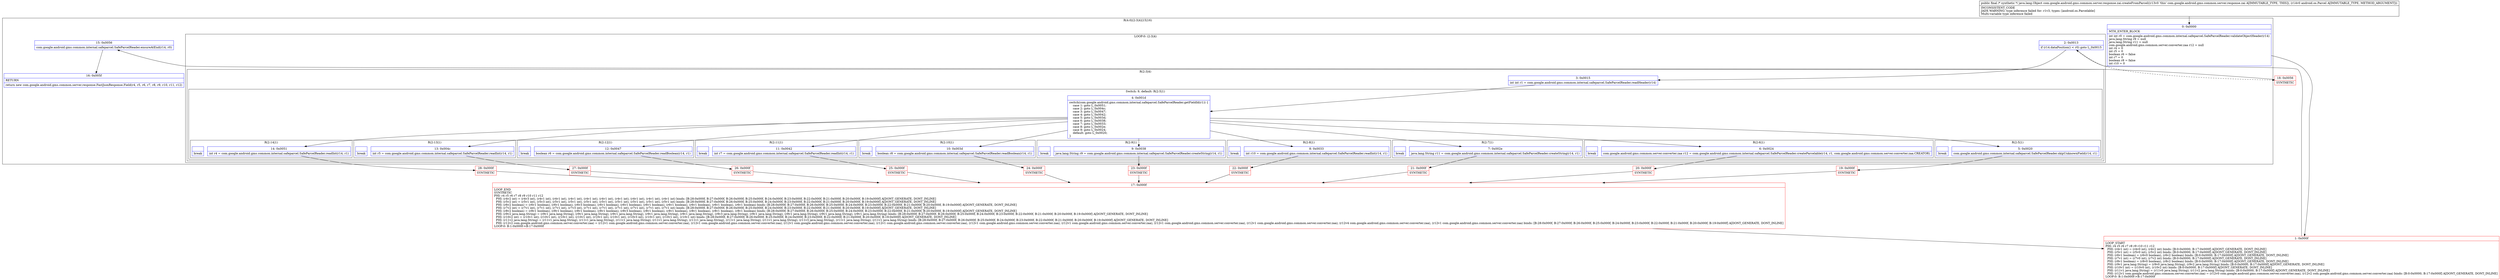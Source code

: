 digraph "CFG forcom.google.android.gms.common.server.response.zai.createFromParcel(Landroid\/os\/Parcel;)Ljava\/lang\/Object;" {
subgraph cluster_Region_714006282 {
label = "R(4:0|(2:3|4)|15|16)";
node [shape=record,color=blue];
Node_0 [shape=record,label="{0\:\ 0x0000|MTH_ENTER_BLOCK\l|int int r0 = com.google.android.gms.common.internal.safeparcel.SafeParcelReader.validateObjectHeader(r14)\ljava.lang.String r9 = null\ljava.lang.String r11 = null\lcom.google.android.gms.common.server.converter.zaa r12 = null\lint r4 = 0\lint r5 = 0\lboolean r6 = false\lint r7 = 0\lboolean r8 = false\lint r10 = 0\l}"];
subgraph cluster_LoopRegion_1843418907 {
label = "LOOP:0: (2:3|4)";
node [shape=record,color=blue];
Node_2 [shape=record,label="{2\:\ 0x0013|if (r14.dataPosition() \< r0) goto L_0x0015\l}"];
subgraph cluster_Region_469299456 {
label = "R(2:3|4)";
node [shape=record,color=blue];
Node_3 [shape=record,label="{3\:\ 0x0015|int int r1 = com.google.android.gms.common.internal.safeparcel.SafeParcelReader.readHeader(r14)\l}"];
subgraph cluster_SwitchRegion_341377715 {
label = "Switch: 9, default: R(2:5|1)";
node [shape=record,color=blue];
Node_4 [shape=record,label="{4\:\ 0x001d|switch(com.google.android.gms.common.internal.safeparcel.SafeParcelReader.getFieldId(r1)) \{\l    case 1: goto L_0x0051;\l    case 2: goto L_0x004c;\l    case 3: goto L_0x0047;\l    case 4: goto L_0x0042;\l    case 5: goto L_0x003d;\l    case 6: goto L_0x0038;\l    case 7: goto L_0x0033;\l    case 8: goto L_0x002e;\l    case 9: goto L_0x0024;\l    default: goto L_0x0020;\l\}\l}"];
subgraph cluster_Region_1713576489 {
label = "R(2:14|1)";
node [shape=record,color=blue];
Node_14 [shape=record,label="{14\:\ 0x0051|int r4 = com.google.android.gms.common.internal.safeparcel.SafeParcelReader.readInt(r14, r1)\l}"];
Node_InsnContainer_1079362138 [shape=record,label="{|break\l}"];
}
subgraph cluster_Region_1994820319 {
label = "R(2:13|1)";
node [shape=record,color=blue];
Node_13 [shape=record,label="{13\:\ 0x004c|int r5 = com.google.android.gms.common.internal.safeparcel.SafeParcelReader.readInt(r14, r1)\l}"];
Node_InsnContainer_1302447806 [shape=record,label="{|break\l}"];
}
subgraph cluster_Region_1375801449 {
label = "R(2:12|1)";
node [shape=record,color=blue];
Node_12 [shape=record,label="{12\:\ 0x0047|boolean r6 = com.google.android.gms.common.internal.safeparcel.SafeParcelReader.readBoolean(r14, r1)\l}"];
Node_InsnContainer_1093955627 [shape=record,label="{|break\l}"];
}
subgraph cluster_Region_2103332370 {
label = "R(2:11|1)";
node [shape=record,color=blue];
Node_11 [shape=record,label="{11\:\ 0x0042|int r7 = com.google.android.gms.common.internal.safeparcel.SafeParcelReader.readInt(r14, r1)\l}"];
Node_InsnContainer_1979370793 [shape=record,label="{|break\l}"];
}
subgraph cluster_Region_55763394 {
label = "R(2:10|1)";
node [shape=record,color=blue];
Node_10 [shape=record,label="{10\:\ 0x003d|boolean r8 = com.google.android.gms.common.internal.safeparcel.SafeParcelReader.readBoolean(r14, r1)\l}"];
Node_InsnContainer_466851550 [shape=record,label="{|break\l}"];
}
subgraph cluster_Region_1146782187 {
label = "R(2:9|1)";
node [shape=record,color=blue];
Node_9 [shape=record,label="{9\:\ 0x0038|java.lang.String r9 = com.google.android.gms.common.internal.safeparcel.SafeParcelReader.createString(r14, r1)\l}"];
Node_InsnContainer_1485059884 [shape=record,label="{|break\l}"];
}
subgraph cluster_Region_1101017861 {
label = "R(2:8|1)";
node [shape=record,color=blue];
Node_8 [shape=record,label="{8\:\ 0x0033|int r10 = com.google.android.gms.common.internal.safeparcel.SafeParcelReader.readInt(r14, r1)\l}"];
Node_InsnContainer_978563391 [shape=record,label="{|break\l}"];
}
subgraph cluster_Region_1438531517 {
label = "R(2:7|1)";
node [shape=record,color=blue];
Node_7 [shape=record,label="{7\:\ 0x002e|java.lang.String r11 = com.google.android.gms.common.internal.safeparcel.SafeParcelReader.createString(r14, r1)\l}"];
Node_InsnContainer_425963737 [shape=record,label="{|break\l}"];
}
subgraph cluster_Region_160746639 {
label = "R(2:6|1)";
node [shape=record,color=blue];
Node_6 [shape=record,label="{6\:\ 0x0024|com.google.android.gms.common.server.converter.zaa r12 = com.google.android.gms.common.internal.safeparcel.SafeParcelReader.createParcelable(r14, r1, com.google.android.gms.common.server.converter.zaa.CREATOR)\l}"];
Node_InsnContainer_511815757 [shape=record,label="{|break\l}"];
}
subgraph cluster_Region_1162507 {
label = "R(2:5|1)";
node [shape=record,color=blue];
Node_5 [shape=record,label="{5\:\ 0x0020|com.google.android.gms.common.internal.safeparcel.SafeParcelReader.skipUnknownField(r14, r1)\l}"];
Node_InsnContainer_1732626918 [shape=record,label="{|break\l}"];
}
}
}
}
Node_15 [shape=record,label="{15\:\ 0x0056|com.google.android.gms.common.internal.safeparcel.SafeParcelReader.ensureAtEnd(r14, r0)\l}"];
Node_16 [shape=record,label="{16\:\ 0x005f|RETURN\l|return new com.google.android.gms.common.server.response.FastJsonResponse.Field(r4, r5, r6, r7, r8, r9, r10, r11, r12)\l}"];
}
Node_1 [shape=record,color=red,label="{1\:\ 0x000f|LOOP_START\lPHI: r4 r5 r6 r7 r8 r9 r10 r11 r12 \l  PHI: (r4v1 int) = (r4v0 int), (r4v2 int) binds: [B:0:0x0000, B:17:0x000f] A[DONT_GENERATE, DONT_INLINE]\l  PHI: (r5v1 int) = (r5v0 int), (r5v2 int) binds: [B:0:0x0000, B:17:0x000f] A[DONT_GENERATE, DONT_INLINE]\l  PHI: (r6v1 boolean) = (r6v0 boolean), (r6v2 boolean) binds: [B:0:0x0000, B:17:0x000f] A[DONT_GENERATE, DONT_INLINE]\l  PHI: (r7v1 int) = (r7v0 int), (r7v2 int) binds: [B:0:0x0000, B:17:0x000f] A[DONT_GENERATE, DONT_INLINE]\l  PHI: (r8v1 boolean) = (r8v0 boolean), (r8v2 boolean) binds: [B:0:0x0000, B:17:0x000f] A[DONT_GENERATE, DONT_INLINE]\l  PHI: (r9v1 java.lang.String) = (r9v0 java.lang.String), (r9v2 java.lang.String) binds: [B:0:0x0000, B:17:0x000f] A[DONT_GENERATE, DONT_INLINE]\l  PHI: (r10v1 int) = (r10v0 int), (r10v2 int) binds: [B:0:0x0000, B:17:0x000f] A[DONT_GENERATE, DONT_INLINE]\l  PHI: (r11v1 java.lang.String) = (r11v0 java.lang.String), (r11v2 java.lang.String) binds: [B:0:0x0000, B:17:0x000f] A[DONT_GENERATE, DONT_INLINE]\l  PHI: (r12v1 com.google.android.gms.common.server.converter.zaa) = (r12v0 com.google.android.gms.common.server.converter.zaa), (r12v2 com.google.android.gms.common.server.converter.zaa) binds: [B:0:0x0000, B:17:0x000f] A[DONT_GENERATE, DONT_INLINE]\lLOOP:0: B:1:0x000f\-\>B:17:0x000f\l}"];
Node_17 [shape=record,color=red,label="{17\:\ 0x000f|LOOP_END\lSYNTHETIC\lPHI: r4 r5 r6 r7 r8 r9 r10 r11 r12 \l  PHI: (r4v2 int) = (r4v3 int), (r4v1 int), (r4v1 int), (r4v1 int), (r4v1 int), (r4v1 int), (r4v1 int), (r4v1 int), (r4v1 int), (r4v1 int) binds: [B:28:0x000f, B:27:0x000f, B:26:0x000f, B:25:0x000f, B:24:0x000f, B:23:0x000f, B:22:0x000f, B:21:0x000f, B:20:0x000f, B:19:0x000f] A[DONT_GENERATE, DONT_INLINE]\l  PHI: (r5v2 int) = (r5v1 int), (r5v3 int), (r5v1 int), (r5v1 int), (r5v1 int), (r5v1 int), (r5v1 int), (r5v1 int), (r5v1 int), (r5v1 int) binds: [B:28:0x000f, B:27:0x000f, B:26:0x000f, B:25:0x000f, B:24:0x000f, B:23:0x000f, B:22:0x000f, B:21:0x000f, B:20:0x000f, B:19:0x000f] A[DONT_GENERATE, DONT_INLINE]\l  PHI: (r6v2 boolean) = (r6v1 boolean), (r6v1 boolean), (r6v3 boolean), (r6v1 boolean), (r6v1 boolean), (r6v1 boolean), (r6v1 boolean), (r6v1 boolean), (r6v1 boolean), (r6v1 boolean) binds: [B:28:0x000f, B:27:0x000f, B:26:0x000f, B:25:0x000f, B:24:0x000f, B:23:0x000f, B:22:0x000f, B:21:0x000f, B:20:0x000f, B:19:0x000f] A[DONT_GENERATE, DONT_INLINE]\l  PHI: (r7v2 int) = (r7v1 int), (r7v1 int), (r7v1 int), (r7v3 int), (r7v1 int), (r7v1 int), (r7v1 int), (r7v1 int), (r7v1 int), (r7v1 int) binds: [B:28:0x000f, B:27:0x000f, B:26:0x000f, B:25:0x000f, B:24:0x000f, B:23:0x000f, B:22:0x000f, B:21:0x000f, B:20:0x000f, B:19:0x000f] A[DONT_GENERATE, DONT_INLINE]\l  PHI: (r8v2 boolean) = (r8v1 boolean), (r8v1 boolean), (r8v1 boolean), (r8v1 boolean), (r8v3 boolean), (r8v1 boolean), (r8v1 boolean), (r8v1 boolean), (r8v1 boolean), (r8v1 boolean) binds: [B:28:0x000f, B:27:0x000f, B:26:0x000f, B:25:0x000f, B:24:0x000f, B:23:0x000f, B:22:0x000f, B:21:0x000f, B:20:0x000f, B:19:0x000f] A[DONT_GENERATE, DONT_INLINE]\l  PHI: (r9v2 java.lang.String) = (r9v1 java.lang.String), (r9v1 java.lang.String), (r9v1 java.lang.String), (r9v1 java.lang.String), (r9v1 java.lang.String), (r9v3 java.lang.String), (r9v1 java.lang.String), (r9v1 java.lang.String), (r9v1 java.lang.String), (r9v1 java.lang.String) binds: [B:28:0x000f, B:27:0x000f, B:26:0x000f, B:25:0x000f, B:24:0x000f, B:23:0x000f, B:22:0x000f, B:21:0x000f, B:20:0x000f, B:19:0x000f] A[DONT_GENERATE, DONT_INLINE]\l  PHI: (r10v2 int) = (r10v1 int), (r10v1 int), (r10v1 int), (r10v1 int), (r10v1 int), (r10v1 int), (r10v3 int), (r10v1 int), (r10v1 int), (r10v1 int) binds: [B:28:0x000f, B:27:0x000f, B:26:0x000f, B:25:0x000f, B:24:0x000f, B:23:0x000f, B:22:0x000f, B:21:0x000f, B:20:0x000f, B:19:0x000f] A[DONT_GENERATE, DONT_INLINE]\l  PHI: (r11v2 java.lang.String) = (r11v1 java.lang.String), (r11v1 java.lang.String), (r11v1 java.lang.String), (r11v1 java.lang.String), (r11v1 java.lang.String), (r11v1 java.lang.String), (r11v1 java.lang.String), (r11v3 java.lang.String), (r11v1 java.lang.String), (r11v1 java.lang.String) binds: [B:28:0x000f, B:27:0x000f, B:26:0x000f, B:25:0x000f, B:24:0x000f, B:23:0x000f, B:22:0x000f, B:21:0x000f, B:20:0x000f, B:19:0x000f] A[DONT_GENERATE, DONT_INLINE]\l  PHI: (r12v2 com.google.android.gms.common.server.converter.zaa) = (r12v1 com.google.android.gms.common.server.converter.zaa), (r12v1 com.google.android.gms.common.server.converter.zaa), (r12v1 com.google.android.gms.common.server.converter.zaa), (r12v1 com.google.android.gms.common.server.converter.zaa), (r12v1 com.google.android.gms.common.server.converter.zaa), (r12v1 com.google.android.gms.common.server.converter.zaa), (r12v1 com.google.android.gms.common.server.converter.zaa), (r12v1 com.google.android.gms.common.server.converter.zaa), (r12v4 com.google.android.gms.common.server.converter.zaa), (r12v1 com.google.android.gms.common.server.converter.zaa) binds: [B:28:0x000f, B:27:0x000f, B:26:0x000f, B:25:0x000f, B:24:0x000f, B:23:0x000f, B:22:0x000f, B:21:0x000f, B:20:0x000f, B:19:0x000f] A[DONT_GENERATE, DONT_INLINE]\lLOOP:0: B:1:0x000f\-\>B:17:0x000f\l}"];
Node_18 [shape=record,color=red,label="{18\:\ 0x0056|SYNTHETIC\l}"];
Node_19 [shape=record,color=red,label="{19\:\ 0x000f|SYNTHETIC\l}"];
Node_20 [shape=record,color=red,label="{20\:\ 0x000f|SYNTHETIC\l}"];
Node_21 [shape=record,color=red,label="{21\:\ 0x000f|SYNTHETIC\l}"];
Node_22 [shape=record,color=red,label="{22\:\ 0x000f|SYNTHETIC\l}"];
Node_23 [shape=record,color=red,label="{23\:\ 0x000f|SYNTHETIC\l}"];
Node_24 [shape=record,color=red,label="{24\:\ 0x000f|SYNTHETIC\l}"];
Node_25 [shape=record,color=red,label="{25\:\ 0x000f|SYNTHETIC\l}"];
Node_26 [shape=record,color=red,label="{26\:\ 0x000f|SYNTHETIC\l}"];
Node_27 [shape=record,color=red,label="{27\:\ 0x000f|SYNTHETIC\l}"];
Node_28 [shape=record,color=red,label="{28\:\ 0x000f|SYNTHETIC\l}"];
MethodNode[shape=record,label="{public final \/* synthetic *\/ java.lang.Object com.google.android.gms.common.server.response.zai.createFromParcel((r13v0 'this' com.google.android.gms.common.server.response.zai A[IMMUTABLE_TYPE, THIS]), (r14v0 android.os.Parcel A[IMMUTABLE_TYPE, METHOD_ARGUMENT]))  | INCONSISTENT_CODE\lJADX WARNING: type inference failed for: r1v3, types: [android.os.Parcelable]\lMulti\-variable type inference failed\l}"];
MethodNode -> Node_0;
Node_0 -> Node_1;
Node_2 -> Node_3;
Node_2 -> Node_18[style=dashed];
Node_3 -> Node_4;
Node_4 -> Node_5;
Node_4 -> Node_6;
Node_4 -> Node_7;
Node_4 -> Node_8;
Node_4 -> Node_9;
Node_4 -> Node_10;
Node_4 -> Node_11;
Node_4 -> Node_12;
Node_4 -> Node_13;
Node_4 -> Node_14;
Node_14 -> Node_28;
Node_13 -> Node_27;
Node_12 -> Node_26;
Node_11 -> Node_25;
Node_10 -> Node_24;
Node_9 -> Node_23;
Node_8 -> Node_22;
Node_7 -> Node_21;
Node_6 -> Node_20;
Node_5 -> Node_19;
Node_15 -> Node_16;
Node_1 -> Node_2;
Node_17 -> Node_1;
Node_18 -> Node_15;
Node_19 -> Node_17;
Node_20 -> Node_17;
Node_21 -> Node_17;
Node_22 -> Node_17;
Node_23 -> Node_17;
Node_24 -> Node_17;
Node_25 -> Node_17;
Node_26 -> Node_17;
Node_27 -> Node_17;
Node_28 -> Node_17;
}

